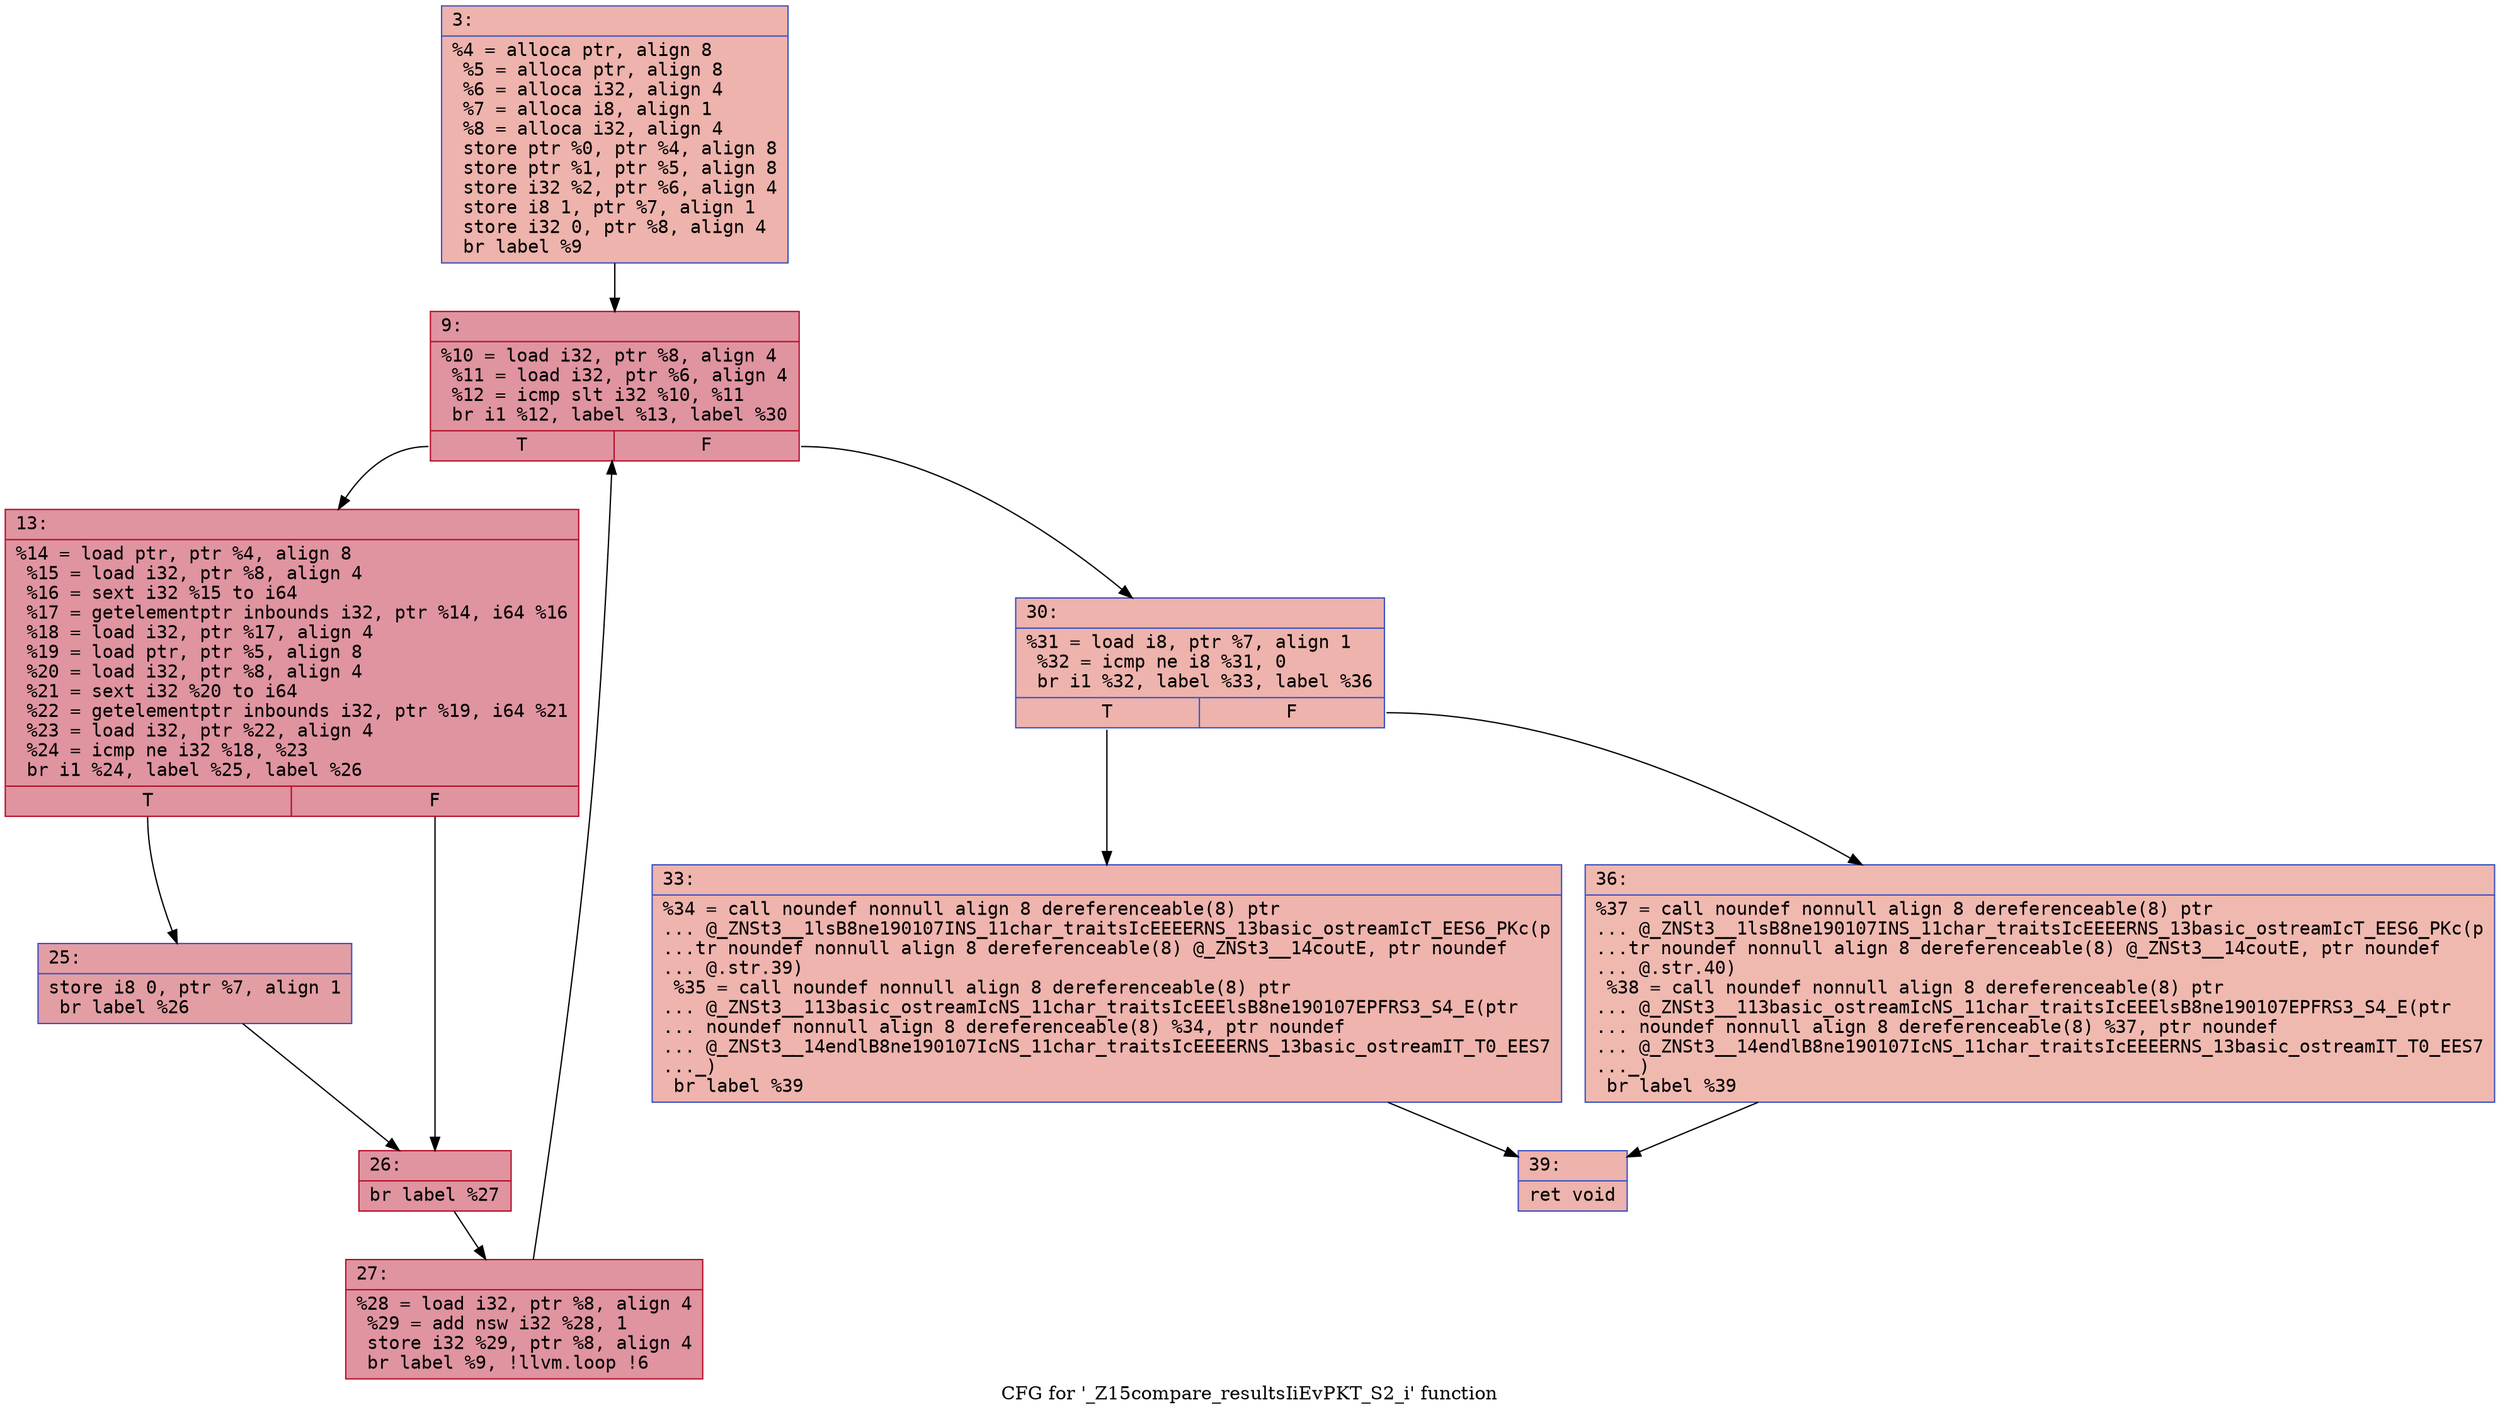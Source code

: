 digraph "CFG for '_Z15compare_resultsIiEvPKT_S2_i' function" {
	label="CFG for '_Z15compare_resultsIiEvPKT_S2_i' function";

	Node0x6000005cb890 [shape=record,color="#3d50c3ff", style=filled, fillcolor="#d6524470" fontname="Courier",label="{3:\l|  %4 = alloca ptr, align 8\l  %5 = alloca ptr, align 8\l  %6 = alloca i32, align 4\l  %7 = alloca i8, align 1\l  %8 = alloca i32, align 4\l  store ptr %0, ptr %4, align 8\l  store ptr %1, ptr %5, align 8\l  store i32 %2, ptr %6, align 4\l  store i8 1, ptr %7, align 1\l  store i32 0, ptr %8, align 4\l  br label %9\l}"];
	Node0x6000005cb890 -> Node0x6000005cb8e0[tooltip="3 -> 9\nProbability 100.00%" ];
	Node0x6000005cb8e0 [shape=record,color="#b70d28ff", style=filled, fillcolor="#b70d2870" fontname="Courier",label="{9:\l|  %10 = load i32, ptr %8, align 4\l  %11 = load i32, ptr %6, align 4\l  %12 = icmp slt i32 %10, %11\l  br i1 %12, label %13, label %30\l|{<s0>T|<s1>F}}"];
	Node0x6000005cb8e0:s0 -> Node0x6000005cb930[tooltip="9 -> 13\nProbability 96.88%" ];
	Node0x6000005cb8e0:s1 -> Node0x6000005cba70[tooltip="9 -> 30\nProbability 3.12%" ];
	Node0x6000005cb930 [shape=record,color="#b70d28ff", style=filled, fillcolor="#b70d2870" fontname="Courier",label="{13:\l|  %14 = load ptr, ptr %4, align 8\l  %15 = load i32, ptr %8, align 4\l  %16 = sext i32 %15 to i64\l  %17 = getelementptr inbounds i32, ptr %14, i64 %16\l  %18 = load i32, ptr %17, align 4\l  %19 = load ptr, ptr %5, align 8\l  %20 = load i32, ptr %8, align 4\l  %21 = sext i32 %20 to i64\l  %22 = getelementptr inbounds i32, ptr %19, i64 %21\l  %23 = load i32, ptr %22, align 4\l  %24 = icmp ne i32 %18, %23\l  br i1 %24, label %25, label %26\l|{<s0>T|<s1>F}}"];
	Node0x6000005cb930:s0 -> Node0x6000005cb980[tooltip="13 -> 25\nProbability 50.00%" ];
	Node0x6000005cb930:s1 -> Node0x6000005cb9d0[tooltip="13 -> 26\nProbability 50.00%" ];
	Node0x6000005cb980 [shape=record,color="#3d50c3ff", style=filled, fillcolor="#be242e70" fontname="Courier",label="{25:\l|  store i8 0, ptr %7, align 1\l  br label %26\l}"];
	Node0x6000005cb980 -> Node0x6000005cb9d0[tooltip="25 -> 26\nProbability 100.00%" ];
	Node0x6000005cb9d0 [shape=record,color="#b70d28ff", style=filled, fillcolor="#b70d2870" fontname="Courier",label="{26:\l|  br label %27\l}"];
	Node0x6000005cb9d0 -> Node0x6000005cba20[tooltip="26 -> 27\nProbability 100.00%" ];
	Node0x6000005cba20 [shape=record,color="#b70d28ff", style=filled, fillcolor="#b70d2870" fontname="Courier",label="{27:\l|  %28 = load i32, ptr %8, align 4\l  %29 = add nsw i32 %28, 1\l  store i32 %29, ptr %8, align 4\l  br label %9, !llvm.loop !6\l}"];
	Node0x6000005cba20 -> Node0x6000005cb8e0[tooltip="27 -> 9\nProbability 100.00%" ];
	Node0x6000005cba70 [shape=record,color="#3d50c3ff", style=filled, fillcolor="#d6524470" fontname="Courier",label="{30:\l|  %31 = load i8, ptr %7, align 1\l  %32 = icmp ne i8 %31, 0\l  br i1 %32, label %33, label %36\l|{<s0>T|<s1>F}}"];
	Node0x6000005cba70:s0 -> Node0x6000005cbac0[tooltip="30 -> 33\nProbability 62.50%" ];
	Node0x6000005cba70:s1 -> Node0x6000005cbb10[tooltip="30 -> 36\nProbability 37.50%" ];
	Node0x6000005cbac0 [shape=record,color="#3d50c3ff", style=filled, fillcolor="#d8564670" fontname="Courier",label="{33:\l|  %34 = call noundef nonnull align 8 dereferenceable(8) ptr\l... @_ZNSt3__1lsB8ne190107INS_11char_traitsIcEEEERNS_13basic_ostreamIcT_EES6_PKc(p\l...tr noundef nonnull align 8 dereferenceable(8) @_ZNSt3__14coutE, ptr noundef\l... @.str.39)\l  %35 = call noundef nonnull align 8 dereferenceable(8) ptr\l... @_ZNSt3__113basic_ostreamIcNS_11char_traitsIcEEElsB8ne190107EPFRS3_S4_E(ptr\l... noundef nonnull align 8 dereferenceable(8) %34, ptr noundef\l... @_ZNSt3__14endlB8ne190107IcNS_11char_traitsIcEEEERNS_13basic_ostreamIT_T0_EES7\l..._)\l  br label %39\l}"];
	Node0x6000005cbac0 -> Node0x6000005cbb60[tooltip="33 -> 39\nProbability 100.00%" ];
	Node0x6000005cbb10 [shape=record,color="#3d50c3ff", style=filled, fillcolor="#de614d70" fontname="Courier",label="{36:\l|  %37 = call noundef nonnull align 8 dereferenceable(8) ptr\l... @_ZNSt3__1lsB8ne190107INS_11char_traitsIcEEEERNS_13basic_ostreamIcT_EES6_PKc(p\l...tr noundef nonnull align 8 dereferenceable(8) @_ZNSt3__14coutE, ptr noundef\l... @.str.40)\l  %38 = call noundef nonnull align 8 dereferenceable(8) ptr\l... @_ZNSt3__113basic_ostreamIcNS_11char_traitsIcEEElsB8ne190107EPFRS3_S4_E(ptr\l... noundef nonnull align 8 dereferenceable(8) %37, ptr noundef\l... @_ZNSt3__14endlB8ne190107IcNS_11char_traitsIcEEEERNS_13basic_ostreamIT_T0_EES7\l..._)\l  br label %39\l}"];
	Node0x6000005cbb10 -> Node0x6000005cbb60[tooltip="36 -> 39\nProbability 100.00%" ];
	Node0x6000005cbb60 [shape=record,color="#3d50c3ff", style=filled, fillcolor="#d6524470" fontname="Courier",label="{39:\l|  ret void\l}"];
}
